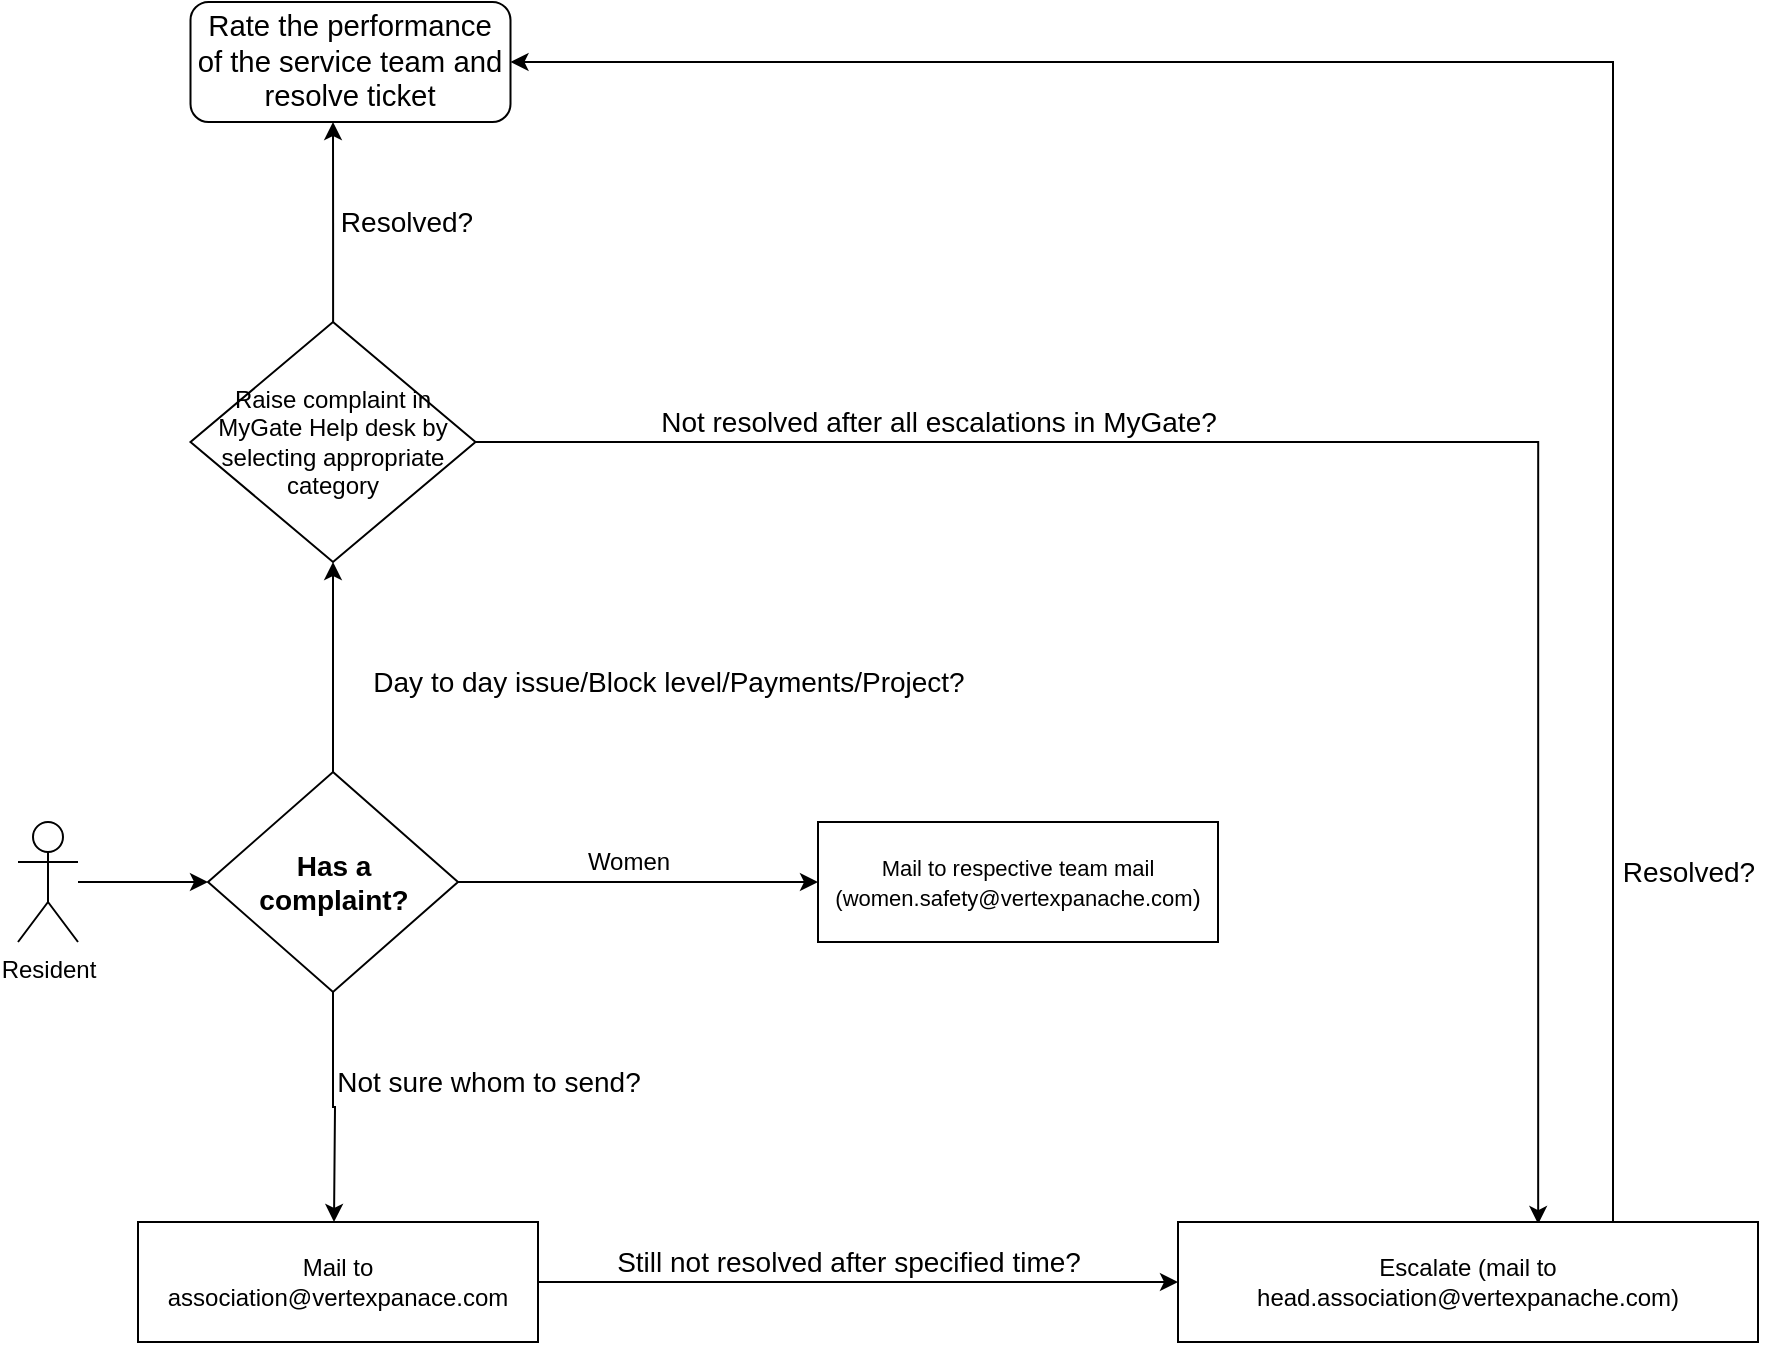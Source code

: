 <mxfile version="15.6.2" type="github">
  <diagram id="dV3BQm-n_wvEhmt7Esac" name="Page-1">
    <mxGraphModel dx="1298" dy="763" grid="1" gridSize="10" guides="1" tooltips="1" connect="1" arrows="1" fold="1" page="1" pageScale="1" pageWidth="827" pageHeight="1169" math="0" shadow="0">
      <root>
        <mxCell id="0" />
        <mxCell id="1" parent="0" />
        <mxCell id="S3Lw9FbXWAk1CZ6_u5dL-8" value="" style="edgeStyle=orthogonalEdgeStyle;rounded=0;orthogonalLoop=1;jettySize=auto;html=1;" parent="1" source="S3Lw9FbXWAk1CZ6_u5dL-4" target="S3Lw9FbXWAk1CZ6_u5dL-7" edge="1">
          <mxGeometry relative="1" as="geometry" />
        </mxCell>
        <mxCell id="S3Lw9FbXWAk1CZ6_u5dL-4" value="Resident" style="shape=umlActor;verticalLabelPosition=bottom;verticalAlign=top;html=1;outlineConnect=0;" parent="1" vertex="1">
          <mxGeometry x="70" y="420" width="30" height="60" as="geometry" />
        </mxCell>
        <mxCell id="S3Lw9FbXWAk1CZ6_u5dL-18" value="" style="edgeStyle=orthogonalEdgeStyle;rounded=0;orthogonalLoop=1;jettySize=auto;html=1;" parent="1" source="S3Lw9FbXWAk1CZ6_u5dL-7" edge="1">
          <mxGeometry relative="1" as="geometry">
            <mxPoint x="227.5" y="290" as="targetPoint" />
          </mxGeometry>
        </mxCell>
        <mxCell id="S3Lw9FbXWAk1CZ6_u5dL-31" style="edgeStyle=orthogonalEdgeStyle;rounded=0;orthogonalLoop=1;jettySize=auto;html=1;exitX=1;exitY=0.5;exitDx=0;exitDy=0;" parent="1" source="S3Lw9FbXWAk1CZ6_u5dL-7" edge="1">
          <mxGeometry relative="1" as="geometry">
            <mxPoint x="470" y="450" as="targetPoint" />
          </mxGeometry>
        </mxCell>
        <mxCell id="S3Lw9FbXWAk1CZ6_u5dL-34" style="edgeStyle=orthogonalEdgeStyle;rounded=0;orthogonalLoop=1;jettySize=auto;html=1;exitX=0.5;exitY=1;exitDx=0;exitDy=0;" parent="1" source="S3Lw9FbXWAk1CZ6_u5dL-7" edge="1">
          <mxGeometry relative="1" as="geometry">
            <mxPoint x="228" y="620" as="targetPoint" />
          </mxGeometry>
        </mxCell>
        <mxCell id="S3Lw9FbXWAk1CZ6_u5dL-7" value="" style="rhombus;whiteSpace=wrap;html=1;verticalAlign=top;" parent="1" vertex="1">
          <mxGeometry x="165" y="395" width="125" height="110" as="geometry" />
        </mxCell>
        <mxCell id="S3Lw9FbXWAk1CZ6_u5dL-9" value="&lt;font style=&quot;font-size: 14px&quot;&gt;&lt;b&gt;Has a complaint?&lt;/b&gt;&lt;/font&gt;" style="text;html=1;strokeColor=none;fillColor=none;align=center;verticalAlign=middle;whiteSpace=wrap;rounded=0;" parent="1" vertex="1">
          <mxGeometry x="197.5" y="435" width="60" height="30" as="geometry" />
        </mxCell>
        <mxCell id="S3Lw9FbXWAk1CZ6_u5dL-19" value="&lt;font style=&quot;font-size: 14px&quot;&gt;Day to day issue/Block level/Payments/Project?&lt;/font&gt;" style="text;html=1;align=center;verticalAlign=middle;resizable=0;points=[];autosize=1;strokeColor=none;fillColor=none;" parent="1" vertex="1">
          <mxGeometry x="240" y="340" width="310" height="20" as="geometry" />
        </mxCell>
        <mxCell id="S3Lw9FbXWAk1CZ6_u5dL-25" style="edgeStyle=orthogonalEdgeStyle;rounded=0;orthogonalLoop=1;jettySize=auto;html=1;" parent="1" source="S3Lw9FbXWAk1CZ6_u5dL-21" edge="1">
          <mxGeometry relative="1" as="geometry">
            <mxPoint x="227.5" y="70" as="targetPoint" />
          </mxGeometry>
        </mxCell>
        <mxCell id="hGRPiKZgXf0--W9RE6dF-2" style="edgeStyle=orthogonalEdgeStyle;rounded=0;orthogonalLoop=1;jettySize=auto;html=1;exitX=1;exitY=0.5;exitDx=0;exitDy=0;entryX=0.621;entryY=0.017;entryDx=0;entryDy=0;entryPerimeter=0;" edge="1" parent="1" source="S3Lw9FbXWAk1CZ6_u5dL-21" target="S3Lw9FbXWAk1CZ6_u5dL-39">
          <mxGeometry relative="1" as="geometry" />
        </mxCell>
        <mxCell id="S3Lw9FbXWAk1CZ6_u5dL-21" value="&lt;span&gt;Raise complaint in MyGate Help desk by selecting appropriate category&lt;/span&gt;" style="rhombus;whiteSpace=wrap;html=1;" parent="1" vertex="1">
          <mxGeometry x="156.25" y="170" width="142.5" height="120" as="geometry" />
        </mxCell>
        <mxCell id="S3Lw9FbXWAk1CZ6_u5dL-26" value="&lt;font style=&quot;font-size: 14px&quot;&gt;Resolved?&lt;/font&gt;" style="text;html=1;align=center;verticalAlign=middle;resizable=0;points=[];autosize=1;strokeColor=none;fillColor=none;" parent="1" vertex="1">
          <mxGeometry x="223.75" y="110" width="80" height="20" as="geometry" />
        </mxCell>
        <mxCell id="S3Lw9FbXWAk1CZ6_u5dL-28" value="&lt;span id=&quot;docs-internal-guid-10c72aca-7fff-022a-ff5a-32ac9e3cebfc&quot;&gt;&lt;span style=&quot;font-size: 11pt ; font-family: &amp;#34;arial&amp;#34; ; background-color: transparent ; vertical-align: baseline&quot;&gt;Rate the performance of the service team and resolve ticket&lt;/span&gt;&lt;/span&gt;" style="rounded=1;whiteSpace=wrap;html=1;" parent="1" vertex="1">
          <mxGeometry x="156.25" y="10" width="160" height="60" as="geometry" />
        </mxCell>
        <mxCell id="S3Lw9FbXWAk1CZ6_u5dL-32" value="Women" style="text;html=1;align=center;verticalAlign=middle;resizable=0;points=[];autosize=1;strokeColor=none;fillColor=none;" parent="1" vertex="1">
          <mxGeometry x="345" y="430" width="60" height="20" as="geometry" />
        </mxCell>
        <mxCell id="S3Lw9FbXWAk1CZ6_u5dL-33" value="&lt;font style=&quot;font-size: 11px&quot;&gt;Mail to respective team mail (&lt;span id=&quot;docs-internal-guid-dc43442a-7fff-2f08-25b0-1686dedf294e&quot;&gt;&lt;span style=&quot;font-family: &amp;#34;arial&amp;#34; ; background-color: transparent ; vertical-align: baseline&quot;&gt;women.safety@vertexpanache.com&lt;/span&gt;&lt;/span&gt;&lt;/font&gt;)" style="rounded=0;whiteSpace=wrap;html=1;" parent="1" vertex="1">
          <mxGeometry x="470" y="420" width="200" height="60" as="geometry" />
        </mxCell>
        <mxCell id="S3Lw9FbXWAk1CZ6_u5dL-35" value="&lt;font style=&quot;font-size: 14px&quot;&gt;Not sure whom to send?&lt;/font&gt;" style="text;html=1;align=center;verticalAlign=middle;resizable=0;points=[];autosize=1;strokeColor=none;fillColor=none;" parent="1" vertex="1">
          <mxGeometry x="220" y="540" width="170" height="20" as="geometry" />
        </mxCell>
        <mxCell id="S3Lw9FbXWAk1CZ6_u5dL-43" style="edgeStyle=orthogonalEdgeStyle;rounded=0;orthogonalLoop=1;jettySize=auto;html=1;exitX=1;exitY=0.5;exitDx=0;exitDy=0;entryX=0;entryY=0.5;entryDx=0;entryDy=0;" parent="1" source="S3Lw9FbXWAk1CZ6_u5dL-36" target="S3Lw9FbXWAk1CZ6_u5dL-39" edge="1">
          <mxGeometry relative="1" as="geometry" />
        </mxCell>
        <mxCell id="S3Lw9FbXWAk1CZ6_u5dL-36" value="Mail to association@vertexpanace.com" style="rounded=0;whiteSpace=wrap;html=1;" parent="1" vertex="1">
          <mxGeometry x="130" y="620" width="200" height="60" as="geometry" />
        </mxCell>
        <mxCell id="hGRPiKZgXf0--W9RE6dF-1" style="edgeStyle=orthogonalEdgeStyle;rounded=0;orthogonalLoop=1;jettySize=auto;html=1;exitX=0.75;exitY=0;exitDx=0;exitDy=0;entryX=1;entryY=0.5;entryDx=0;entryDy=0;" edge="1" parent="1" source="S3Lw9FbXWAk1CZ6_u5dL-39" target="S3Lw9FbXWAk1CZ6_u5dL-28">
          <mxGeometry relative="1" as="geometry" />
        </mxCell>
        <mxCell id="S3Lw9FbXWAk1CZ6_u5dL-39" value="Escalate (mail to head.association@vertexpanache.com)" style="rounded=0;whiteSpace=wrap;html=1;" parent="1" vertex="1">
          <mxGeometry x="650" y="620" width="290" height="60" as="geometry" />
        </mxCell>
        <mxCell id="S3Lw9FbXWAk1CZ6_u5dL-46" value="&lt;font style=&quot;font-size: 14px&quot;&gt;Still not resolved after specified time?&lt;/font&gt;" style="text;html=1;align=center;verticalAlign=middle;resizable=0;points=[];autosize=1;strokeColor=none;fillColor=none;" parent="1" vertex="1">
          <mxGeometry x="360" y="630" width="250" height="20" as="geometry" />
        </mxCell>
        <mxCell id="hGRPiKZgXf0--W9RE6dF-3" value="&lt;font style=&quot;font-size: 14px&quot;&gt;Not resolved after all escalations in MyGate?&lt;/font&gt;" style="text;html=1;align=center;verticalAlign=middle;resizable=0;points=[];autosize=1;strokeColor=none;fillColor=none;" vertex="1" parent="1">
          <mxGeometry x="385" y="210" width="290" height="20" as="geometry" />
        </mxCell>
        <mxCell id="hGRPiKZgXf0--W9RE6dF-5" value="&lt;font style=&quot;font-size: 14px&quot;&gt;Resolved?&lt;/font&gt;" style="text;html=1;align=center;verticalAlign=middle;resizable=0;points=[];autosize=1;strokeColor=none;fillColor=none;fontSize=11;" vertex="1" parent="1">
          <mxGeometry x="865" y="435" width="80" height="20" as="geometry" />
        </mxCell>
      </root>
    </mxGraphModel>
  </diagram>
</mxfile>
